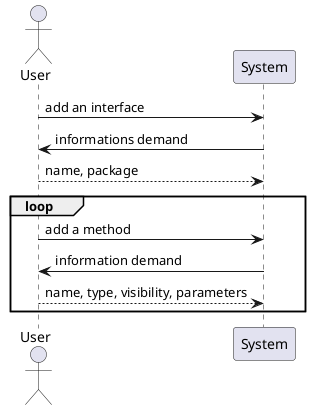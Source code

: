 @startuml
    actor User as U
    participant System as S

    U -> S: add an interface
    S -> U: informations demand
    U --> S: name, package

    loop
        U -> S: add a method
        S -> U: information demand
        U --> S: name, type, visibility, parameters
    end
    
@enduml